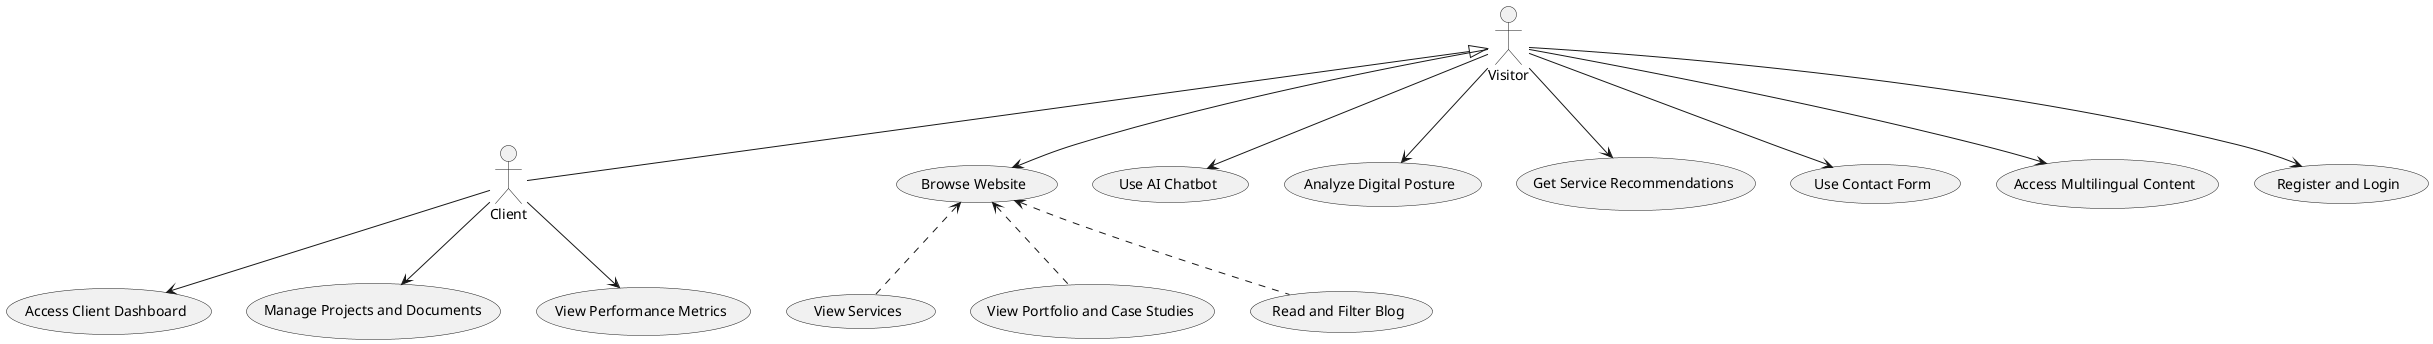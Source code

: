 @startuml
actor "Visitor" as visitor
actor "Client" as client

visitor <|-- client

' Website Navigation & Content Access
visitor --> (Browse Website)
(Browse Website) <.. (View Services)
(Browse Website) <.. (View Portfolio and Case Studies)
(Browse Website) <.. (Read and Filter Blog)

' Interactive Features & Analysis
visitor --> (Use AI Chatbot)
visitor --> (Analyze Digital Posture)
visitor --> (Get Service Recommendations)


' Contact & Communication
visitor --> (Use Contact Form)
visitor --> (Access Multilingual Content)

' Client Portal Access
visitor --> (Register and Login)

client --> (Access Client Dashboard)
client --> (Manage Projects and Documents)
client --> (View Performance Metrics)

@enduml
